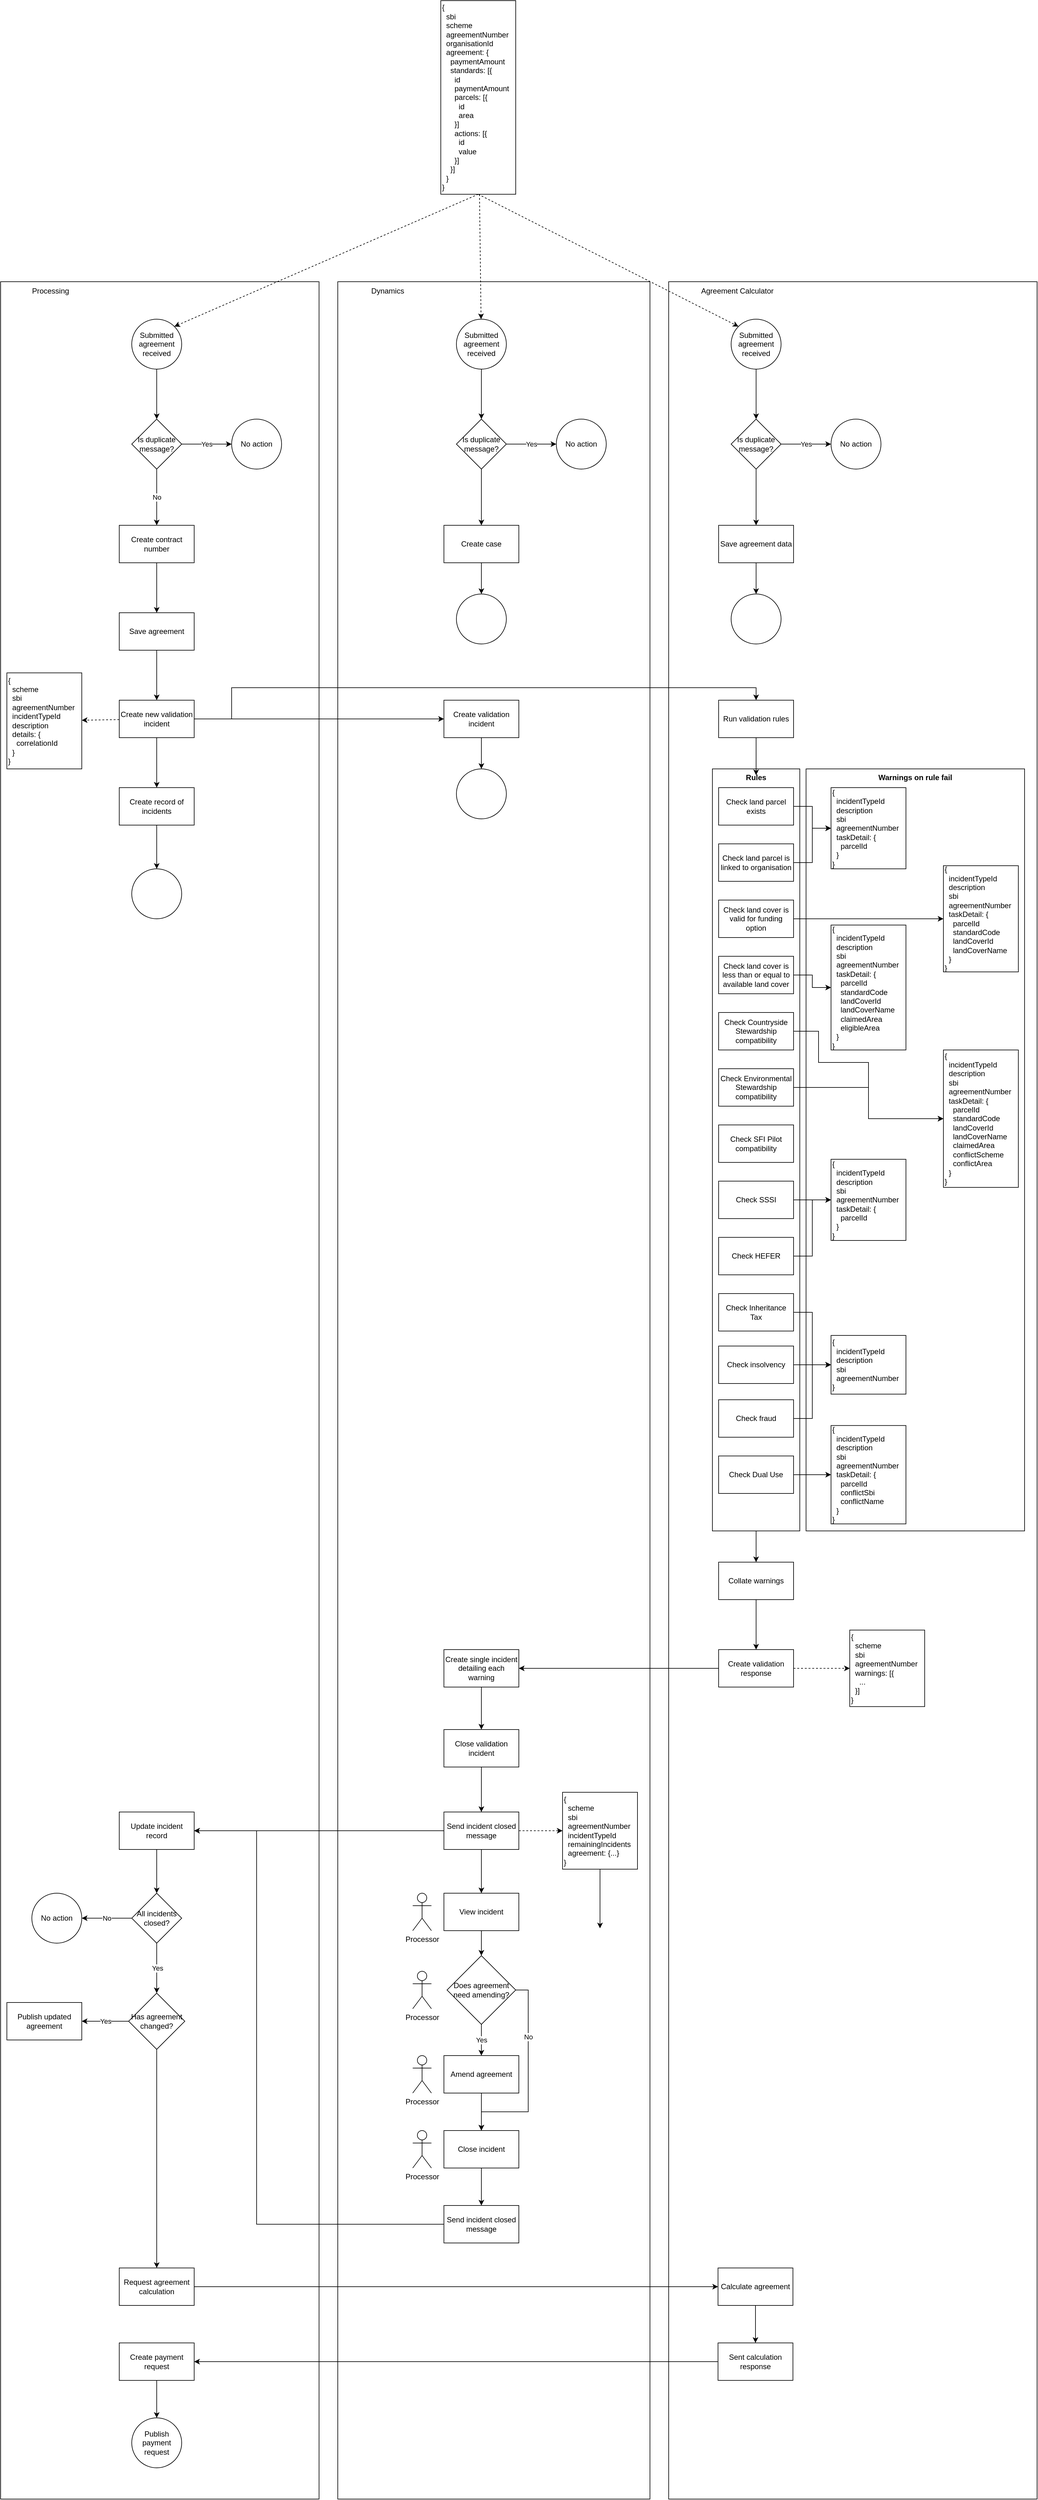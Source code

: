 <mxfile version="15.7.0" type="github">
  <diagram id="96eKvqNJEgnQ8P5QyueD" name="Page-1">
    <mxGraphModel dx="1038" dy="2884" grid="1" gridSize="10" guides="1" tooltips="1" connect="1" arrows="1" fold="1" page="1" pageScale="1" pageWidth="827" pageHeight="1169" math="0" shadow="0">
      <root>
        <mxCell id="0" />
        <mxCell id="1" parent="0" />
        <mxCell id="JusbMAUTRuWRRKYKNHEX-159" value="" style="rounded=0;whiteSpace=wrap;html=1;align=center;verticalAlign=middle;" parent="1" vertex="1">
          <mxGeometry x="1090" y="-730" width="590" height="3550" as="geometry" />
        </mxCell>
        <mxCell id="JusbMAUTRuWRRKYKNHEX-160" value="" style="rounded=0;whiteSpace=wrap;html=1;align=center;verticalAlign=middle;" parent="1" vertex="1">
          <mxGeometry x="20" y="-730" width="510" height="3550" as="geometry" />
        </mxCell>
        <mxCell id="JusbMAUTRuWRRKYKNHEX-158" value="" style="rounded=0;whiteSpace=wrap;html=1;align=center;verticalAlign=middle;" parent="1" vertex="1">
          <mxGeometry x="560" y="-730" width="500" height="3550" as="geometry" />
        </mxCell>
        <mxCell id="JusbMAUTRuWRRKYKNHEX-88" value="Warnings on rule fail" style="rounded=0;whiteSpace=wrap;html=1;fontStyle=1;verticalAlign=top;" parent="1" vertex="1">
          <mxGeometry x="1310" y="50" width="350" height="1220" as="geometry" />
        </mxCell>
        <mxCell id="JusbMAUTRuWRRKYKNHEX-92" value="" style="edgeStyle=orthogonalEdgeStyle;rounded=0;orthogonalLoop=1;jettySize=auto;html=1;" parent="1" source="JusbMAUTRuWRRKYKNHEX-68" target="JusbMAUTRuWRRKYKNHEX-91" edge="1">
          <mxGeometry relative="1" as="geometry" />
        </mxCell>
        <mxCell id="JusbMAUTRuWRRKYKNHEX-68" value="Rules" style="rounded=0;whiteSpace=wrap;html=1;verticalAlign=top;fontStyle=1" parent="1" vertex="1">
          <mxGeometry x="1160" y="50" width="140" height="1220" as="geometry" />
        </mxCell>
        <mxCell id="JusbMAUTRuWRRKYKNHEX-3" value="" style="edgeStyle=orthogonalEdgeStyle;rounded=0;orthogonalLoop=1;jettySize=auto;html=1;" parent="1" source="JusbMAUTRuWRRKYKNHEX-1" target="JusbMAUTRuWRRKYKNHEX-2" edge="1">
          <mxGeometry relative="1" as="geometry" />
        </mxCell>
        <mxCell id="JusbMAUTRuWRRKYKNHEX-1" value="Submitted agreement received" style="ellipse;whiteSpace=wrap;html=1;aspect=fixed;" parent="1" vertex="1">
          <mxGeometry x="230" y="-670" width="80" height="80" as="geometry" />
        </mxCell>
        <mxCell id="JusbMAUTRuWRRKYKNHEX-5" value="Yes" style="edgeStyle=orthogonalEdgeStyle;rounded=0;orthogonalLoop=1;jettySize=auto;html=1;entryX=0;entryY=0.5;entryDx=0;entryDy=0;" parent="1" source="JusbMAUTRuWRRKYKNHEX-2" target="JusbMAUTRuWRRKYKNHEX-6" edge="1">
          <mxGeometry relative="1" as="geometry">
            <mxPoint x="370" y="-470" as="targetPoint" />
          </mxGeometry>
        </mxCell>
        <mxCell id="JusbMAUTRuWRRKYKNHEX-8" value="No" style="edgeStyle=orthogonalEdgeStyle;rounded=0;orthogonalLoop=1;jettySize=auto;html=1;" parent="1" source="JusbMAUTRuWRRKYKNHEX-2" target="JusbMAUTRuWRRKYKNHEX-7" edge="1">
          <mxGeometry relative="1" as="geometry" />
        </mxCell>
        <mxCell id="JusbMAUTRuWRRKYKNHEX-2" value="Is duplicate message?" style="rhombus;whiteSpace=wrap;html=1;" parent="1" vertex="1">
          <mxGeometry x="230" y="-510" width="80" height="80" as="geometry" />
        </mxCell>
        <mxCell id="JusbMAUTRuWRRKYKNHEX-6" value="No action" style="ellipse;whiteSpace=wrap;html=1;aspect=fixed;" parent="1" vertex="1">
          <mxGeometry x="390" y="-510" width="80" height="80" as="geometry" />
        </mxCell>
        <mxCell id="JusbMAUTRuWRRKYKNHEX-10" value="" style="edgeStyle=orthogonalEdgeStyle;rounded=0;orthogonalLoop=1;jettySize=auto;html=1;" parent="1" source="JusbMAUTRuWRRKYKNHEX-7" target="JusbMAUTRuWRRKYKNHEX-9" edge="1">
          <mxGeometry relative="1" as="geometry" />
        </mxCell>
        <mxCell id="JusbMAUTRuWRRKYKNHEX-7" value="Create contract number" style="whiteSpace=wrap;html=1;" parent="1" vertex="1">
          <mxGeometry x="210" y="-340" width="120" height="60" as="geometry" />
        </mxCell>
        <mxCell id="JusbMAUTRuWRRKYKNHEX-12" value="" style="edgeStyle=orthogonalEdgeStyle;rounded=0;orthogonalLoop=1;jettySize=auto;html=1;" parent="1" source="JusbMAUTRuWRRKYKNHEX-9" target="JusbMAUTRuWRRKYKNHEX-11" edge="1">
          <mxGeometry relative="1" as="geometry" />
        </mxCell>
        <mxCell id="JusbMAUTRuWRRKYKNHEX-9" value="Save agreement" style="whiteSpace=wrap;html=1;" parent="1" vertex="1">
          <mxGeometry x="210" y="-200" width="120" height="60" as="geometry" />
        </mxCell>
        <mxCell id="JusbMAUTRuWRRKYKNHEX-38" value="" style="edgeStyle=orthogonalEdgeStyle;rounded=0;orthogonalLoop=1;jettySize=auto;html=1;" parent="1" source="JusbMAUTRuWRRKYKNHEX-11" target="JusbMAUTRuWRRKYKNHEX-37" edge="1">
          <mxGeometry relative="1" as="geometry" />
        </mxCell>
        <mxCell id="JusbMAUTRuWRRKYKNHEX-40" style="edgeStyle=orthogonalEdgeStyle;rounded=0;orthogonalLoop=1;jettySize=auto;html=1;entryX=0.5;entryY=0;entryDx=0;entryDy=0;" parent="1" source="JusbMAUTRuWRRKYKNHEX-11" target="JusbMAUTRuWRRKYKNHEX-39" edge="1">
          <mxGeometry relative="1" as="geometry">
            <Array as="points">
              <mxPoint x="390" y="-30" />
              <mxPoint x="390" y="-80" />
              <mxPoint x="1230" y="-80" />
            </Array>
          </mxGeometry>
        </mxCell>
        <mxCell id="JusbMAUTRuWRRKYKNHEX-104" value="" style="edgeStyle=orthogonalEdgeStyle;rounded=0;orthogonalLoop=1;jettySize=auto;html=1;" parent="1" source="JusbMAUTRuWRRKYKNHEX-11" target="JusbMAUTRuWRRKYKNHEX-103" edge="1">
          <mxGeometry relative="1" as="geometry" />
        </mxCell>
        <mxCell id="JusbMAUTRuWRRKYKNHEX-11" value="Create new validation incident" style="whiteSpace=wrap;html=1;" parent="1" vertex="1">
          <mxGeometry x="210" y="-60" width="120" height="60" as="geometry" />
        </mxCell>
        <mxCell id="JusbMAUTRuWRRKYKNHEX-20" value="" style="edgeStyle=orthogonalEdgeStyle;rounded=0;orthogonalLoop=1;jettySize=auto;html=1;" parent="1" source="JusbMAUTRuWRRKYKNHEX-21" target="JusbMAUTRuWRRKYKNHEX-23" edge="1">
          <mxGeometry relative="1" as="geometry" />
        </mxCell>
        <mxCell id="JusbMAUTRuWRRKYKNHEX-21" value="Submitted agreement received" style="ellipse;whiteSpace=wrap;html=1;aspect=fixed;" parent="1" vertex="1">
          <mxGeometry x="750" y="-670" width="80" height="80" as="geometry" />
        </mxCell>
        <mxCell id="JusbMAUTRuWRRKYKNHEX-22" value="Yes" style="edgeStyle=orthogonalEdgeStyle;rounded=0;orthogonalLoop=1;jettySize=auto;html=1;entryX=0;entryY=0.5;entryDx=0;entryDy=0;" parent="1" source="JusbMAUTRuWRRKYKNHEX-23" target="JusbMAUTRuWRRKYKNHEX-24" edge="1">
          <mxGeometry relative="1" as="geometry">
            <mxPoint x="890" y="-470" as="targetPoint" />
          </mxGeometry>
        </mxCell>
        <mxCell id="JusbMAUTRuWRRKYKNHEX-26" value="" style="edgeStyle=orthogonalEdgeStyle;rounded=0;orthogonalLoop=1;jettySize=auto;html=1;" parent="1" source="JusbMAUTRuWRRKYKNHEX-23" target="JusbMAUTRuWRRKYKNHEX-25" edge="1">
          <mxGeometry relative="1" as="geometry" />
        </mxCell>
        <mxCell id="JusbMAUTRuWRRKYKNHEX-23" value="Is duplicate message?" style="rhombus;whiteSpace=wrap;html=1;" parent="1" vertex="1">
          <mxGeometry x="750" y="-510" width="80" height="80" as="geometry" />
        </mxCell>
        <mxCell id="JusbMAUTRuWRRKYKNHEX-24" value="No action" style="ellipse;whiteSpace=wrap;html=1;aspect=fixed;" parent="1" vertex="1">
          <mxGeometry x="910" y="-510" width="80" height="80" as="geometry" />
        </mxCell>
        <mxCell id="JusbMAUTRuWRRKYKNHEX-120" style="edgeStyle=orthogonalEdgeStyle;rounded=0;orthogonalLoop=1;jettySize=auto;html=1;entryX=0.5;entryY=0;entryDx=0;entryDy=0;" parent="1" source="JusbMAUTRuWRRKYKNHEX-25" target="JusbMAUTRuWRRKYKNHEX-119" edge="1">
          <mxGeometry relative="1" as="geometry" />
        </mxCell>
        <mxCell id="JusbMAUTRuWRRKYKNHEX-25" value="Create case" style="whiteSpace=wrap;html=1;" parent="1" vertex="1">
          <mxGeometry x="730" y="-340" width="120" height="60" as="geometry" />
        </mxCell>
        <mxCell id="JusbMAUTRuWRRKYKNHEX-27" value="" style="edgeStyle=orthogonalEdgeStyle;rounded=0;orthogonalLoop=1;jettySize=auto;html=1;" parent="1" source="JusbMAUTRuWRRKYKNHEX-28" target="JusbMAUTRuWRRKYKNHEX-31" edge="1">
          <mxGeometry relative="1" as="geometry" />
        </mxCell>
        <mxCell id="JusbMAUTRuWRRKYKNHEX-28" value="Submitted agreement received" style="ellipse;whiteSpace=wrap;html=1;aspect=fixed;" parent="1" vertex="1">
          <mxGeometry x="1190" y="-670" width="80" height="80" as="geometry" />
        </mxCell>
        <mxCell id="JusbMAUTRuWRRKYKNHEX-29" value="Yes" style="edgeStyle=orthogonalEdgeStyle;rounded=0;orthogonalLoop=1;jettySize=auto;html=1;entryX=0;entryY=0.5;entryDx=0;entryDy=0;" parent="1" source="JusbMAUTRuWRRKYKNHEX-31" target="JusbMAUTRuWRRKYKNHEX-32" edge="1">
          <mxGeometry relative="1" as="geometry">
            <mxPoint x="1330" y="-470" as="targetPoint" />
          </mxGeometry>
        </mxCell>
        <mxCell id="JusbMAUTRuWRRKYKNHEX-30" value="" style="edgeStyle=orthogonalEdgeStyle;rounded=0;orthogonalLoop=1;jettySize=auto;html=1;" parent="1" source="JusbMAUTRuWRRKYKNHEX-31" target="JusbMAUTRuWRRKYKNHEX-33" edge="1">
          <mxGeometry relative="1" as="geometry" />
        </mxCell>
        <mxCell id="JusbMAUTRuWRRKYKNHEX-31" value="Is duplicate message?" style="rhombus;whiteSpace=wrap;html=1;" parent="1" vertex="1">
          <mxGeometry x="1190" y="-510" width="80" height="80" as="geometry" />
        </mxCell>
        <mxCell id="JusbMAUTRuWRRKYKNHEX-32" value="No action" style="ellipse;whiteSpace=wrap;html=1;aspect=fixed;" parent="1" vertex="1">
          <mxGeometry x="1350" y="-510" width="80" height="80" as="geometry" />
        </mxCell>
        <mxCell id="JusbMAUTRuWRRKYKNHEX-124" style="edgeStyle=orthogonalEdgeStyle;rounded=0;orthogonalLoop=1;jettySize=auto;html=1;" parent="1" source="JusbMAUTRuWRRKYKNHEX-33" target="JusbMAUTRuWRRKYKNHEX-123" edge="1">
          <mxGeometry relative="1" as="geometry" />
        </mxCell>
        <mxCell id="JusbMAUTRuWRRKYKNHEX-33" value="Save agreement data" style="whiteSpace=wrap;html=1;" parent="1" vertex="1">
          <mxGeometry x="1170" y="-340" width="120" height="60" as="geometry" />
        </mxCell>
        <mxCell id="JusbMAUTRuWRRKYKNHEX-34" value="Processing" style="text;html=1;strokeColor=none;fillColor=none;align=center;verticalAlign=middle;whiteSpace=wrap;rounded=0;" parent="1" vertex="1">
          <mxGeometry x="70" y="-730" width="60" height="30" as="geometry" />
        </mxCell>
        <mxCell id="JusbMAUTRuWRRKYKNHEX-35" value="Dynamics" style="text;html=1;strokeColor=none;fillColor=none;align=center;verticalAlign=middle;whiteSpace=wrap;rounded=0;" parent="1" vertex="1">
          <mxGeometry x="580" y="-730" width="120" height="30" as="geometry" />
        </mxCell>
        <mxCell id="JusbMAUTRuWRRKYKNHEX-36" value="Agreement Calculator" style="text;html=1;strokeColor=none;fillColor=none;align=center;verticalAlign=middle;whiteSpace=wrap;rounded=0;" parent="1" vertex="1">
          <mxGeometry x="1140" y="-730" width="120" height="30" as="geometry" />
        </mxCell>
        <mxCell id="JusbMAUTRuWRRKYKNHEX-122" value="" style="edgeStyle=orthogonalEdgeStyle;rounded=0;orthogonalLoop=1;jettySize=auto;html=1;" parent="1" source="JusbMAUTRuWRRKYKNHEX-37" target="JusbMAUTRuWRRKYKNHEX-121" edge="1">
          <mxGeometry relative="1" as="geometry" />
        </mxCell>
        <mxCell id="JusbMAUTRuWRRKYKNHEX-37" value="Create validation incident" style="whiteSpace=wrap;html=1;" parent="1" vertex="1">
          <mxGeometry x="730" y="-60" width="120" height="60" as="geometry" />
        </mxCell>
        <mxCell id="JusbMAUTRuWRRKYKNHEX-42" value="" style="edgeStyle=orthogonalEdgeStyle;rounded=0;orthogonalLoop=1;jettySize=auto;html=1;" parent="1" source="JusbMAUTRuWRRKYKNHEX-39" edge="1">
          <mxGeometry relative="1" as="geometry">
            <mxPoint x="1230" y="60" as="targetPoint" />
          </mxGeometry>
        </mxCell>
        <mxCell id="JusbMAUTRuWRRKYKNHEX-39" value="Run validation rules" style="whiteSpace=wrap;html=1;" parent="1" vertex="1">
          <mxGeometry x="1170" y="-60" width="120" height="60" as="geometry" />
        </mxCell>
        <mxCell id="JusbMAUTRuWRRKYKNHEX-71" value="" style="edgeStyle=orthogonalEdgeStyle;rounded=0;orthogonalLoop=1;jettySize=auto;html=1;" parent="1" source="JusbMAUTRuWRRKYKNHEX-41" target="JusbMAUTRuWRRKYKNHEX-70" edge="1">
          <mxGeometry relative="1" as="geometry" />
        </mxCell>
        <mxCell id="JusbMAUTRuWRRKYKNHEX-41" value="Check land parcel exists" style="whiteSpace=wrap;html=1;" parent="1" vertex="1">
          <mxGeometry x="1170" y="80" width="120" height="60" as="geometry" />
        </mxCell>
        <mxCell id="JusbMAUTRuWRRKYKNHEX-72" style="edgeStyle=orthogonalEdgeStyle;rounded=0;orthogonalLoop=1;jettySize=auto;html=1;entryX=0;entryY=0.5;entryDx=0;entryDy=0;" parent="1" source="JusbMAUTRuWRRKYKNHEX-43" target="JusbMAUTRuWRRKYKNHEX-70" edge="1">
          <mxGeometry relative="1" as="geometry" />
        </mxCell>
        <mxCell id="JusbMAUTRuWRRKYKNHEX-43" value="Check land parcel is linked to organisation" style="whiteSpace=wrap;html=1;" parent="1" vertex="1">
          <mxGeometry x="1170" y="170" width="120" height="60" as="geometry" />
        </mxCell>
        <mxCell id="JusbMAUTRuWRRKYKNHEX-74" style="edgeStyle=orthogonalEdgeStyle;rounded=0;orthogonalLoop=1;jettySize=auto;html=1;entryX=0;entryY=0.5;entryDx=0;entryDy=0;" parent="1" source="JusbMAUTRuWRRKYKNHEX-45" target="JusbMAUTRuWRRKYKNHEX-73" edge="1">
          <mxGeometry relative="1" as="geometry" />
        </mxCell>
        <mxCell id="JusbMAUTRuWRRKYKNHEX-45" value="Check land cover is valid for funding option" style="whiteSpace=wrap;html=1;" parent="1" vertex="1">
          <mxGeometry x="1170" y="260" width="120" height="60" as="geometry" />
        </mxCell>
        <mxCell id="JusbMAUTRuWRRKYKNHEX-76" style="edgeStyle=orthogonalEdgeStyle;rounded=0;orthogonalLoop=1;jettySize=auto;html=1;" parent="1" source="JusbMAUTRuWRRKYKNHEX-47" target="JusbMAUTRuWRRKYKNHEX-75" edge="1">
          <mxGeometry relative="1" as="geometry" />
        </mxCell>
        <mxCell id="JusbMAUTRuWRRKYKNHEX-47" value="Check land cover is less than or equal to available land cover" style="whiteSpace=wrap;html=1;" parent="1" vertex="1">
          <mxGeometry x="1170" y="350" width="120" height="60" as="geometry" />
        </mxCell>
        <mxCell id="JusbMAUTRuWRRKYKNHEX-78" style="edgeStyle=orthogonalEdgeStyle;rounded=0;orthogonalLoop=1;jettySize=auto;html=1;entryX=0;entryY=0.5;entryDx=0;entryDy=0;exitX=1;exitY=0.5;exitDx=0;exitDy=0;" parent="1" source="JusbMAUTRuWRRKYKNHEX-49" target="JusbMAUTRuWRRKYKNHEX-77" edge="1">
          <mxGeometry relative="1" as="geometry">
            <Array as="points">
              <mxPoint x="1330" y="470" />
              <mxPoint x="1330" y="520" />
              <mxPoint x="1410" y="520" />
              <mxPoint x="1410" y="610" />
            </Array>
          </mxGeometry>
        </mxCell>
        <mxCell id="JusbMAUTRuWRRKYKNHEX-49" value="Check Countryside Stewardship compatibility" style="whiteSpace=wrap;html=1;" parent="1" vertex="1">
          <mxGeometry x="1170" y="440" width="120" height="60" as="geometry" />
        </mxCell>
        <mxCell id="JusbMAUTRuWRRKYKNHEX-79" style="edgeStyle=orthogonalEdgeStyle;rounded=0;orthogonalLoop=1;jettySize=auto;html=1;entryX=0;entryY=0.5;entryDx=0;entryDy=0;" parent="1" source="JusbMAUTRuWRRKYKNHEX-51" target="JusbMAUTRuWRRKYKNHEX-77" edge="1">
          <mxGeometry relative="1" as="geometry" />
        </mxCell>
        <mxCell id="JusbMAUTRuWRRKYKNHEX-51" value="Check Environmental Stewardship compatibility" style="whiteSpace=wrap;html=1;" parent="1" vertex="1">
          <mxGeometry x="1170" y="530" width="120" height="60" as="geometry" />
        </mxCell>
        <mxCell id="JusbMAUTRuWRRKYKNHEX-82" style="edgeStyle=orthogonalEdgeStyle;rounded=0;orthogonalLoop=1;jettySize=auto;html=1;entryX=0;entryY=0.5;entryDx=0;entryDy=0;" parent="1" source="JusbMAUTRuWRRKYKNHEX-53" target="JusbMAUTRuWRRKYKNHEX-81" edge="1">
          <mxGeometry relative="1" as="geometry" />
        </mxCell>
        <mxCell id="JusbMAUTRuWRRKYKNHEX-53" value="Check SSSI" style="whiteSpace=wrap;html=1;" parent="1" vertex="1">
          <mxGeometry x="1170" y="710" width="120" height="60" as="geometry" />
        </mxCell>
        <mxCell id="JusbMAUTRuWRRKYKNHEX-83" style="edgeStyle=orthogonalEdgeStyle;rounded=0;orthogonalLoop=1;jettySize=auto;html=1;entryX=0;entryY=0.5;entryDx=0;entryDy=0;" parent="1" source="JusbMAUTRuWRRKYKNHEX-55" target="JusbMAUTRuWRRKYKNHEX-81" edge="1">
          <mxGeometry relative="1" as="geometry" />
        </mxCell>
        <mxCell id="JusbMAUTRuWRRKYKNHEX-55" value="Check HEFER" style="whiteSpace=wrap;html=1;" parent="1" vertex="1">
          <mxGeometry x="1170" y="800" width="120" height="60" as="geometry" />
        </mxCell>
        <mxCell id="JusbMAUTRuWRRKYKNHEX-85" style="edgeStyle=orthogonalEdgeStyle;rounded=0;orthogonalLoop=1;jettySize=auto;html=1;entryX=0;entryY=0.5;entryDx=0;entryDy=0;" parent="1" source="JusbMAUTRuWRRKYKNHEX-57" target="JusbMAUTRuWRRKYKNHEX-84" edge="1">
          <mxGeometry relative="1" as="geometry" />
        </mxCell>
        <mxCell id="JusbMAUTRuWRRKYKNHEX-57" value="Check Inheritance Tax" style="whiteSpace=wrap;html=1;" parent="1" vertex="1">
          <mxGeometry x="1170" y="890" width="120" height="60" as="geometry" />
        </mxCell>
        <mxCell id="JusbMAUTRuWRRKYKNHEX-86" style="edgeStyle=orthogonalEdgeStyle;rounded=0;orthogonalLoop=1;jettySize=auto;html=1;entryX=0;entryY=0.5;entryDx=0;entryDy=0;" parent="1" source="JusbMAUTRuWRRKYKNHEX-59" target="JusbMAUTRuWRRKYKNHEX-84" edge="1">
          <mxGeometry relative="1" as="geometry" />
        </mxCell>
        <mxCell id="JusbMAUTRuWRRKYKNHEX-59" value="Check insolvency" style="whiteSpace=wrap;html=1;" parent="1" vertex="1">
          <mxGeometry x="1170" y="974" width="120" height="60" as="geometry" />
        </mxCell>
        <mxCell id="JusbMAUTRuWRRKYKNHEX-87" style="edgeStyle=orthogonalEdgeStyle;rounded=0;orthogonalLoop=1;jettySize=auto;html=1;entryX=0;entryY=0.5;entryDx=0;entryDy=0;" parent="1" source="JusbMAUTRuWRRKYKNHEX-61" target="JusbMAUTRuWRRKYKNHEX-84" edge="1">
          <mxGeometry relative="1" as="geometry" />
        </mxCell>
        <mxCell id="JusbMAUTRuWRRKYKNHEX-61" value="Check fraud" style="whiteSpace=wrap;html=1;" parent="1" vertex="1">
          <mxGeometry x="1170" y="1060" width="120" height="60" as="geometry" />
        </mxCell>
        <mxCell id="JusbMAUTRuWRRKYKNHEX-90" style="edgeStyle=orthogonalEdgeStyle;rounded=0;orthogonalLoop=1;jettySize=auto;html=1;" parent="1" source="JusbMAUTRuWRRKYKNHEX-63" target="JusbMAUTRuWRRKYKNHEX-89" edge="1">
          <mxGeometry relative="1" as="geometry" />
        </mxCell>
        <mxCell id="JusbMAUTRuWRRKYKNHEX-63" value="Check Dual Use" style="whiteSpace=wrap;html=1;" parent="1" vertex="1">
          <mxGeometry x="1170" y="1150" width="120" height="60" as="geometry" />
        </mxCell>
        <mxCell id="JusbMAUTRuWRRKYKNHEX-65" value="Check SFI Pilot compatibility" style="whiteSpace=wrap;html=1;" parent="1" vertex="1">
          <mxGeometry x="1170" y="620" width="120" height="60" as="geometry" />
        </mxCell>
        <mxCell id="JusbMAUTRuWRRKYKNHEX-70" value="{&lt;br&gt;&amp;nbsp; incidentTypeId&lt;br&gt;&amp;nbsp; description&lt;br&gt;&amp;nbsp; sbi&lt;br&gt;&amp;nbsp; agreementNumber&lt;br&gt;&amp;nbsp; taskDetail: {&lt;br&gt;&amp;nbsp; &amp;nbsp; parcelId&lt;br&gt;&amp;nbsp; }&lt;br&gt;}" style="whiteSpace=wrap;html=1;align=left;" parent="1" vertex="1">
          <mxGeometry x="1350" y="80" width="120" height="130" as="geometry" />
        </mxCell>
        <mxCell id="JusbMAUTRuWRRKYKNHEX-73" value="{&lt;br&gt;&amp;nbsp; incidentTypeId&lt;br&gt;&amp;nbsp; description&lt;br&gt;&amp;nbsp; sbi&lt;br&gt;&amp;nbsp; agreementNumber&lt;br&gt;&amp;nbsp; taskDetail: {&lt;br&gt;&amp;nbsp; &amp;nbsp; parcelId&lt;br&gt;&amp;nbsp; &amp;nbsp; standardCode&lt;br&gt;&amp;nbsp; &amp;nbsp; landCoverId&lt;br&gt;&amp;nbsp; &amp;nbsp; landCoverName&lt;br&gt;&amp;nbsp; }&lt;br&gt;}" style="whiteSpace=wrap;html=1;align=left;" parent="1" vertex="1">
          <mxGeometry x="1530" y="205" width="120" height="170" as="geometry" />
        </mxCell>
        <mxCell id="JusbMAUTRuWRRKYKNHEX-75" value="{&lt;br&gt;&amp;nbsp; incidentTypeId&lt;br&gt;&amp;nbsp; description&lt;br&gt;&amp;nbsp; sbi&lt;br&gt;&amp;nbsp; agreementNumber&lt;br&gt;&amp;nbsp; taskDetail: {&lt;br&gt;&amp;nbsp; &amp;nbsp; parcelId&lt;br&gt;&amp;nbsp; &amp;nbsp; standardCode&lt;br&gt;&amp;nbsp; &amp;nbsp; landCoverId&lt;br&gt;&amp;nbsp; &amp;nbsp; landCoverName&lt;br&gt;&amp;nbsp; &amp;nbsp; claimedArea&lt;br&gt;&amp;nbsp; &amp;nbsp; eligibleArea&lt;br&gt;&amp;nbsp; }&lt;br&gt;}" style="whiteSpace=wrap;html=1;align=left;" parent="1" vertex="1">
          <mxGeometry x="1350" y="300" width="120" height="200" as="geometry" />
        </mxCell>
        <mxCell id="JusbMAUTRuWRRKYKNHEX-77" value="{&lt;br&gt;&amp;nbsp; incidentTypeId&lt;br&gt;&amp;nbsp; description&lt;br&gt;&amp;nbsp; sbi&lt;br&gt;&amp;nbsp; agreementNumber&lt;br&gt;&amp;nbsp; taskDetail: {&lt;br&gt;&amp;nbsp; &amp;nbsp; parcelId&lt;br&gt;&amp;nbsp; &amp;nbsp; standardCode&lt;br&gt;&amp;nbsp; &amp;nbsp; landCoverId&lt;br&gt;&amp;nbsp; &amp;nbsp; landCoverName&lt;br&gt;&amp;nbsp; &amp;nbsp; claimedArea&lt;br&gt;&amp;nbsp; &amp;nbsp; conflictScheme&lt;br&gt;&amp;nbsp; &amp;nbsp; conflictArea&lt;br&gt;&amp;nbsp; }&lt;br&gt;}" style="whiteSpace=wrap;html=1;align=left;" parent="1" vertex="1">
          <mxGeometry x="1530" y="500" width="120" height="220" as="geometry" />
        </mxCell>
        <mxCell id="JusbMAUTRuWRRKYKNHEX-81" value="{&lt;br&gt;&amp;nbsp; incidentTypeId&lt;br&gt;&amp;nbsp; description&lt;br&gt;&amp;nbsp; sbi&lt;br&gt;&amp;nbsp; agreementNumber&lt;br&gt;&amp;nbsp; taskDetail: {&lt;br&gt;&amp;nbsp; &amp;nbsp; parcelId&lt;br&gt;&amp;nbsp; }&lt;br&gt;}" style="whiteSpace=wrap;html=1;align=left;" parent="1" vertex="1">
          <mxGeometry x="1350" y="675" width="120" height="130" as="geometry" />
        </mxCell>
        <mxCell id="JusbMAUTRuWRRKYKNHEX-84" value="{&lt;br&gt;&amp;nbsp; incidentTypeId&lt;br&gt;&amp;nbsp; description&lt;br&gt;&amp;nbsp; sbi&lt;br&gt;&amp;nbsp; agreementNumber&amp;nbsp;&amp;nbsp;&lt;br&gt;}" style="whiteSpace=wrap;html=1;align=left;" parent="1" vertex="1">
          <mxGeometry x="1350" y="957" width="120" height="94" as="geometry" />
        </mxCell>
        <mxCell id="JusbMAUTRuWRRKYKNHEX-89" value="{&lt;br&gt;&amp;nbsp; incidentTypeId&lt;br&gt;&amp;nbsp; description&lt;br&gt;&amp;nbsp; sbi&lt;br&gt;&amp;nbsp; agreementNumber&lt;br&gt;&amp;nbsp; taskDetail: {&lt;br&gt;&amp;nbsp; &amp;nbsp; parcelId&lt;br&gt;&amp;nbsp; &amp;nbsp; conflictSbi&lt;br&gt;&amp;nbsp; &amp;nbsp; conflictName&lt;br&gt;&amp;nbsp; }&lt;br&gt;}" style="whiteSpace=wrap;html=1;align=left;" parent="1" vertex="1">
          <mxGeometry x="1350" y="1101.25" width="120" height="157.5" as="geometry" />
        </mxCell>
        <mxCell id="JusbMAUTRuWRRKYKNHEX-94" value="" style="edgeStyle=orthogonalEdgeStyle;rounded=0;orthogonalLoop=1;jettySize=auto;html=1;" parent="1" source="JusbMAUTRuWRRKYKNHEX-91" target="JusbMAUTRuWRRKYKNHEX-93" edge="1">
          <mxGeometry relative="1" as="geometry" />
        </mxCell>
        <mxCell id="JusbMAUTRuWRRKYKNHEX-91" value="Collate warnings" style="whiteSpace=wrap;html=1;rounded=0;fontStyle=0;verticalAlign=middle;" parent="1" vertex="1">
          <mxGeometry x="1170" y="1320" width="120" height="60" as="geometry" />
        </mxCell>
        <mxCell id="JusbMAUTRuWRRKYKNHEX-101" value="" style="edgeStyle=orthogonalEdgeStyle;rounded=0;orthogonalLoop=1;jettySize=auto;html=1;" parent="1" source="JusbMAUTRuWRRKYKNHEX-93" target="JusbMAUTRuWRRKYKNHEX-100" edge="1">
          <mxGeometry relative="1" as="geometry" />
        </mxCell>
        <mxCell id="JusbMAUTRuWRRKYKNHEX-93" value="Create validation response" style="whiteSpace=wrap;html=1;rounded=0;fontStyle=0;verticalAlign=middle;" parent="1" vertex="1">
          <mxGeometry x="1170" y="1460" width="120" height="60" as="geometry" />
        </mxCell>
        <mxCell id="JusbMAUTRuWRRKYKNHEX-97" value="" style="edgeStyle=orthogonalEdgeStyle;rounded=0;orthogonalLoop=1;jettySize=auto;html=1;" parent="1" source="JusbMAUTRuWRRKYKNHEX-95" target="JusbMAUTRuWRRKYKNHEX-96" edge="1">
          <mxGeometry relative="1" as="geometry" />
        </mxCell>
        <mxCell id="JusbMAUTRuWRRKYKNHEX-95" value="Close validation incident" style="whiteSpace=wrap;html=1;" parent="1" vertex="1">
          <mxGeometry x="730" y="1588" width="120" height="60" as="geometry" />
        </mxCell>
        <mxCell id="JusbMAUTRuWRRKYKNHEX-106" value="" style="edgeStyle=orthogonalEdgeStyle;rounded=0;orthogonalLoop=1;jettySize=auto;html=1;" parent="1" source="JusbMAUTRuWRRKYKNHEX-96" target="JusbMAUTRuWRRKYKNHEX-105" edge="1">
          <mxGeometry relative="1" as="geometry" />
        </mxCell>
        <mxCell id="JusbMAUTRuWRRKYKNHEX-155" style="edgeStyle=orthogonalEdgeStyle;rounded=0;orthogonalLoop=1;jettySize=auto;html=1;" parent="1" source="JusbMAUTRuWRRKYKNHEX-96" target="JusbMAUTRuWRRKYKNHEX-115" edge="1">
          <mxGeometry relative="1" as="geometry" />
        </mxCell>
        <mxCell id="JusbMAUTRuWRRKYKNHEX-172" value="" style="edgeStyle=none;rounded=0;orthogonalLoop=1;jettySize=auto;html=1;dashed=1;" parent="1" source="JusbMAUTRuWRRKYKNHEX-96" target="JusbMAUTRuWRRKYKNHEX-171" edge="1">
          <mxGeometry relative="1" as="geometry" />
        </mxCell>
        <mxCell id="JusbMAUTRuWRRKYKNHEX-96" value="Send incident closed message" style="whiteSpace=wrap;html=1;" parent="1" vertex="1">
          <mxGeometry x="730" y="1720" width="120" height="60" as="geometry" />
        </mxCell>
        <mxCell id="JusbMAUTRuWRRKYKNHEX-102" value="" style="edgeStyle=orthogonalEdgeStyle;rounded=0;orthogonalLoop=1;jettySize=auto;html=1;" parent="1" source="JusbMAUTRuWRRKYKNHEX-100" target="JusbMAUTRuWRRKYKNHEX-95" edge="1">
          <mxGeometry relative="1" as="geometry" />
        </mxCell>
        <mxCell id="JusbMAUTRuWRRKYKNHEX-100" value="Create single incident detailing each warning" style="whiteSpace=wrap;html=1;rounded=0;fontStyle=0;verticalAlign=middle;" parent="1" vertex="1">
          <mxGeometry x="730" y="1460" width="120" height="60" as="geometry" />
        </mxCell>
        <mxCell id="JusbMAUTRuWRRKYKNHEX-118" value="" style="edgeStyle=orthogonalEdgeStyle;rounded=0;orthogonalLoop=1;jettySize=auto;html=1;" parent="1" source="JusbMAUTRuWRRKYKNHEX-103" target="JusbMAUTRuWRRKYKNHEX-117" edge="1">
          <mxGeometry relative="1" as="geometry" />
        </mxCell>
        <mxCell id="JusbMAUTRuWRRKYKNHEX-103" value="Create record of incidents" style="whiteSpace=wrap;html=1;" parent="1" vertex="1">
          <mxGeometry x="210" y="80" width="120" height="60" as="geometry" />
        </mxCell>
        <mxCell id="JusbMAUTRuWRRKYKNHEX-110" value="" style="edgeStyle=orthogonalEdgeStyle;rounded=0;orthogonalLoop=1;jettySize=auto;html=1;" parent="1" source="JusbMAUTRuWRRKYKNHEX-105" target="JusbMAUTRuWRRKYKNHEX-109" edge="1">
          <mxGeometry relative="1" as="geometry" />
        </mxCell>
        <mxCell id="JusbMAUTRuWRRKYKNHEX-105" value="Update incident record" style="whiteSpace=wrap;html=1;" parent="1" vertex="1">
          <mxGeometry x="210" y="1720" width="120" height="60" as="geometry" />
        </mxCell>
        <mxCell id="JusbMAUTRuWRRKYKNHEX-112" value="No" style="edgeStyle=orthogonalEdgeStyle;rounded=0;orthogonalLoop=1;jettySize=auto;html=1;" parent="1" source="JusbMAUTRuWRRKYKNHEX-109" target="JusbMAUTRuWRRKYKNHEX-111" edge="1">
          <mxGeometry relative="1" as="geometry" />
        </mxCell>
        <mxCell id="JusbMAUTRuWRRKYKNHEX-114" value="Yes" style="edgeStyle=orthogonalEdgeStyle;rounded=0;orthogonalLoop=1;jettySize=auto;html=1;" parent="1" source="JusbMAUTRuWRRKYKNHEX-109" edge="1">
          <mxGeometry relative="1" as="geometry">
            <mxPoint x="270" y="2010" as="targetPoint" />
          </mxGeometry>
        </mxCell>
        <mxCell id="JusbMAUTRuWRRKYKNHEX-109" value="All incidents closed?" style="rhombus;whiteSpace=wrap;html=1;" parent="1" vertex="1">
          <mxGeometry x="230" y="1850" width="80" height="80" as="geometry" />
        </mxCell>
        <mxCell id="JusbMAUTRuWRRKYKNHEX-111" value="No action" style="ellipse;whiteSpace=wrap;html=1;aspect=fixed;" parent="1" vertex="1">
          <mxGeometry x="70" y="1850" width="80" height="80" as="geometry" />
        </mxCell>
        <mxCell id="JusbMAUTRuWRRKYKNHEX-131" value="" style="edgeStyle=orthogonalEdgeStyle;rounded=0;orthogonalLoop=1;jettySize=auto;html=1;" parent="1" source="JusbMAUTRuWRRKYKNHEX-115" target="JusbMAUTRuWRRKYKNHEX-130" edge="1">
          <mxGeometry relative="1" as="geometry" />
        </mxCell>
        <mxCell id="JusbMAUTRuWRRKYKNHEX-115" value="View incident" style="whiteSpace=wrap;html=1;" parent="1" vertex="1">
          <mxGeometry x="730" y="1850" width="120" height="60" as="geometry" />
        </mxCell>
        <mxCell id="JusbMAUTRuWRRKYKNHEX-117" value="" style="ellipse;whiteSpace=wrap;html=1;aspect=fixed;" parent="1" vertex="1">
          <mxGeometry x="230" y="210" width="80" height="80" as="geometry" />
        </mxCell>
        <mxCell id="JusbMAUTRuWRRKYKNHEX-119" value="" style="ellipse;whiteSpace=wrap;html=1;aspect=fixed;" parent="1" vertex="1">
          <mxGeometry x="750" y="-230" width="80" height="80" as="geometry" />
        </mxCell>
        <mxCell id="JusbMAUTRuWRRKYKNHEX-121" value="" style="ellipse;whiteSpace=wrap;html=1;aspect=fixed;" parent="1" vertex="1">
          <mxGeometry x="750" y="50" width="80" height="80" as="geometry" />
        </mxCell>
        <mxCell id="JusbMAUTRuWRRKYKNHEX-123" value="" style="ellipse;whiteSpace=wrap;html=1;aspect=fixed;" parent="1" vertex="1">
          <mxGeometry x="1190" y="-230" width="80" height="80" as="geometry" />
        </mxCell>
        <mxCell id="JusbMAUTRuWRRKYKNHEX-127" value="Processor" style="shape=umlActor;verticalLabelPosition=bottom;verticalAlign=top;html=1;outlineConnect=0;" parent="1" vertex="1">
          <mxGeometry x="680" y="1850" width="30" height="60" as="geometry" />
        </mxCell>
        <mxCell id="JusbMAUTRuWRRKYKNHEX-133" value="Yes" style="edgeStyle=orthogonalEdgeStyle;rounded=0;orthogonalLoop=1;jettySize=auto;html=1;" parent="1" source="JusbMAUTRuWRRKYKNHEX-130" target="JusbMAUTRuWRRKYKNHEX-132" edge="1">
          <mxGeometry relative="1" as="geometry" />
        </mxCell>
        <mxCell id="JusbMAUTRuWRRKYKNHEX-135" value="No" style="edgeStyle=orthogonalEdgeStyle;rounded=0;orthogonalLoop=1;jettySize=auto;html=1;exitX=1;exitY=0.5;exitDx=0;exitDy=0;" parent="1" source="JusbMAUTRuWRRKYKNHEX-130" target="JusbMAUTRuWRRKYKNHEX-134" edge="1">
          <mxGeometry x="-0.406" relative="1" as="geometry">
            <Array as="points">
              <mxPoint x="865" y="2005" />
              <mxPoint x="865" y="2200" />
              <mxPoint x="790" y="2200" />
            </Array>
            <mxPoint as="offset" />
          </mxGeometry>
        </mxCell>
        <mxCell id="JusbMAUTRuWRRKYKNHEX-130" value="Does agreement need amending?" style="rhombus;whiteSpace=wrap;html=1;" parent="1" vertex="1">
          <mxGeometry x="735" y="1950" width="110" height="110" as="geometry" />
        </mxCell>
        <mxCell id="JusbMAUTRuWRRKYKNHEX-136" style="edgeStyle=orthogonalEdgeStyle;rounded=0;orthogonalLoop=1;jettySize=auto;html=1;entryX=0.5;entryY=0;entryDx=0;entryDy=0;" parent="1" source="JusbMAUTRuWRRKYKNHEX-132" target="JusbMAUTRuWRRKYKNHEX-134" edge="1">
          <mxGeometry relative="1" as="geometry" />
        </mxCell>
        <mxCell id="JusbMAUTRuWRRKYKNHEX-132" value="Amend agreement" style="whiteSpace=wrap;html=1;" parent="1" vertex="1">
          <mxGeometry x="730" y="2110" width="120" height="60" as="geometry" />
        </mxCell>
        <mxCell id="JusbMAUTRuWRRKYKNHEX-138" value="" style="edgeStyle=orthogonalEdgeStyle;rounded=0;orthogonalLoop=1;jettySize=auto;html=1;" parent="1" source="JusbMAUTRuWRRKYKNHEX-134" target="JusbMAUTRuWRRKYKNHEX-137" edge="1">
          <mxGeometry relative="1" as="geometry" />
        </mxCell>
        <mxCell id="JusbMAUTRuWRRKYKNHEX-134" value="Close incident" style="whiteSpace=wrap;html=1;" parent="1" vertex="1">
          <mxGeometry x="730" y="2230" width="120" height="60" as="geometry" />
        </mxCell>
        <mxCell id="JusbMAUTRuWRRKYKNHEX-139" style="edgeStyle=orthogonalEdgeStyle;rounded=0;orthogonalLoop=1;jettySize=auto;html=1;entryX=1;entryY=0.5;entryDx=0;entryDy=0;" parent="1" source="JusbMAUTRuWRRKYKNHEX-137" target="JusbMAUTRuWRRKYKNHEX-105" edge="1">
          <mxGeometry relative="1" as="geometry">
            <Array as="points">
              <mxPoint x="430" y="2380" />
              <mxPoint x="430" y="1750" />
            </Array>
          </mxGeometry>
        </mxCell>
        <mxCell id="JusbMAUTRuWRRKYKNHEX-137" value="Send incident closed message" style="whiteSpace=wrap;html=1;" parent="1" vertex="1">
          <mxGeometry x="730" y="2350" width="120" height="60" as="geometry" />
        </mxCell>
        <mxCell id="JusbMAUTRuWRRKYKNHEX-142" value="Yes" style="edgeStyle=orthogonalEdgeStyle;rounded=0;orthogonalLoop=1;jettySize=auto;html=1;" parent="1" source="JusbMAUTRuWRRKYKNHEX-140" target="JusbMAUTRuWRRKYKNHEX-141" edge="1">
          <mxGeometry relative="1" as="geometry" />
        </mxCell>
        <mxCell id="JusbMAUTRuWRRKYKNHEX-144" value="" style="edgeStyle=orthogonalEdgeStyle;rounded=0;orthogonalLoop=1;jettySize=auto;html=1;" parent="1" source="JusbMAUTRuWRRKYKNHEX-140" target="JusbMAUTRuWRRKYKNHEX-145" edge="1">
          <mxGeometry relative="1" as="geometry">
            <mxPoint x="270" y="2170" as="targetPoint" />
          </mxGeometry>
        </mxCell>
        <mxCell id="JusbMAUTRuWRRKYKNHEX-140" value="Has agreement changed?" style="rhombus;whiteSpace=wrap;html=1;" parent="1" vertex="1">
          <mxGeometry x="225" y="2010" width="90" height="90" as="geometry" />
        </mxCell>
        <mxCell id="JusbMAUTRuWRRKYKNHEX-141" value="Publish updated agreement" style="whiteSpace=wrap;html=1;" parent="1" vertex="1">
          <mxGeometry x="30" y="2025" width="120" height="60" as="geometry" />
        </mxCell>
        <mxCell id="JusbMAUTRuWRRKYKNHEX-147" value="" style="edgeStyle=orthogonalEdgeStyle;rounded=0;orthogonalLoop=1;jettySize=auto;html=1;" parent="1" source="JusbMAUTRuWRRKYKNHEX-145" target="JusbMAUTRuWRRKYKNHEX-146" edge="1">
          <mxGeometry relative="1" as="geometry" />
        </mxCell>
        <mxCell id="JusbMAUTRuWRRKYKNHEX-145" value="Request agreement calculation" style="rounded=0;whiteSpace=wrap;html=1;align=center;verticalAlign=middle;" parent="1" vertex="1">
          <mxGeometry x="210" y="2450" width="120" height="60" as="geometry" />
        </mxCell>
        <mxCell id="JusbMAUTRuWRRKYKNHEX-149" value="" style="edgeStyle=orthogonalEdgeStyle;rounded=0;orthogonalLoop=1;jettySize=auto;html=1;" parent="1" source="JusbMAUTRuWRRKYKNHEX-146" target="JusbMAUTRuWRRKYKNHEX-148" edge="1">
          <mxGeometry relative="1" as="geometry" />
        </mxCell>
        <mxCell id="JusbMAUTRuWRRKYKNHEX-146" value="Calculate agreement" style="rounded=0;whiteSpace=wrap;html=1;align=center;verticalAlign=middle;" parent="1" vertex="1">
          <mxGeometry x="1169" y="2450" width="120" height="60" as="geometry" />
        </mxCell>
        <mxCell id="JusbMAUTRuWRRKYKNHEX-150" style="edgeStyle=orthogonalEdgeStyle;rounded=0;orthogonalLoop=1;jettySize=auto;html=1;" parent="1" source="JusbMAUTRuWRRKYKNHEX-148" edge="1">
          <mxGeometry relative="1" as="geometry">
            <mxPoint x="330" y="2600" as="targetPoint" />
          </mxGeometry>
        </mxCell>
        <mxCell id="JusbMAUTRuWRRKYKNHEX-148" value="Sent calculation response" style="rounded=0;whiteSpace=wrap;html=1;align=center;verticalAlign=middle;" parent="1" vertex="1">
          <mxGeometry x="1169" y="2570" width="120" height="60" as="geometry" />
        </mxCell>
        <mxCell id="JusbMAUTRuWRRKYKNHEX-157" style="edgeStyle=orthogonalEdgeStyle;rounded=0;orthogonalLoop=1;jettySize=auto;html=1;" parent="1" source="JusbMAUTRuWRRKYKNHEX-151" target="JusbMAUTRuWRRKYKNHEX-156" edge="1">
          <mxGeometry relative="1" as="geometry" />
        </mxCell>
        <mxCell id="JusbMAUTRuWRRKYKNHEX-151" value="Create payment request" style="rounded=0;whiteSpace=wrap;html=1;align=center;verticalAlign=middle;" parent="1" vertex="1">
          <mxGeometry x="210" y="2570" width="120" height="60" as="geometry" />
        </mxCell>
        <mxCell id="JusbMAUTRuWRRKYKNHEX-152" value="Processor" style="shape=umlActor;verticalLabelPosition=bottom;verticalAlign=top;html=1;outlineConnect=0;" parent="1" vertex="1">
          <mxGeometry x="680" y="1975" width="30" height="60" as="geometry" />
        </mxCell>
        <mxCell id="JusbMAUTRuWRRKYKNHEX-153" value="Processor" style="shape=umlActor;verticalLabelPosition=bottom;verticalAlign=top;html=1;outlineConnect=0;" parent="1" vertex="1">
          <mxGeometry x="680" y="2110" width="30" height="60" as="geometry" />
        </mxCell>
        <mxCell id="JusbMAUTRuWRRKYKNHEX-154" value="Processor" style="shape=umlActor;verticalLabelPosition=bottom;verticalAlign=top;html=1;outlineConnect=0;" parent="1" vertex="1">
          <mxGeometry x="680" y="2230" width="30" height="60" as="geometry" />
        </mxCell>
        <mxCell id="JusbMAUTRuWRRKYKNHEX-156" value="Publish payment request" style="ellipse;whiteSpace=wrap;html=1;aspect=fixed;" parent="1" vertex="1">
          <mxGeometry x="230" y="2690" width="80" height="80" as="geometry" />
        </mxCell>
        <mxCell id="JusbMAUTRuWRRKYKNHEX-163" style="rounded=0;orthogonalLoop=1;jettySize=auto;html=1;entryX=1;entryY=0;entryDx=0;entryDy=0;exitX=0.5;exitY=1;exitDx=0;exitDy=0;dashed=1;" parent="1" source="JusbMAUTRuWRRKYKNHEX-162" target="JusbMAUTRuWRRKYKNHEX-1" edge="1">
          <mxGeometry relative="1" as="geometry" />
        </mxCell>
        <mxCell id="JusbMAUTRuWRRKYKNHEX-164" style="edgeStyle=none;rounded=0;orthogonalLoop=1;jettySize=auto;html=1;dashed=1;" parent="1" source="JusbMAUTRuWRRKYKNHEX-162" target="JusbMAUTRuWRRKYKNHEX-21" edge="1">
          <mxGeometry relative="1" as="geometry" />
        </mxCell>
        <mxCell id="JusbMAUTRuWRRKYKNHEX-165" style="edgeStyle=none;rounded=0;orthogonalLoop=1;jettySize=auto;html=1;entryX=0;entryY=0;entryDx=0;entryDy=0;exitX=0.5;exitY=1;exitDx=0;exitDy=0;dashed=1;" parent="1" source="JusbMAUTRuWRRKYKNHEX-162" target="JusbMAUTRuWRRKYKNHEX-28" edge="1">
          <mxGeometry relative="1" as="geometry" />
        </mxCell>
        <mxCell id="JusbMAUTRuWRRKYKNHEX-162" value="{&amp;nbsp;&lt;br&gt;&amp;nbsp; sbi&lt;br&gt;&amp;nbsp; scheme&lt;br&gt;&amp;nbsp; agreementNumber&lt;br&gt;&amp;nbsp; organisationId&lt;br&gt;&amp;nbsp; agreement: {&lt;br&gt;&amp;nbsp; &amp;nbsp; paymentAmount&lt;br&gt;&amp;nbsp; &amp;nbsp; standards: [{&lt;br&gt;&amp;nbsp; &amp;nbsp; &amp;nbsp; id&lt;br&gt;&amp;nbsp; &amp;nbsp; &amp;nbsp; paymentAmount&lt;br&gt;&amp;nbsp; &amp;nbsp; &amp;nbsp; parcels: [{&lt;br&gt;&amp;nbsp; &amp;nbsp; &amp;nbsp; &amp;nbsp; id&lt;br&gt;&amp;nbsp; &amp;nbsp; &amp;nbsp; &amp;nbsp; area&lt;br&gt;&amp;nbsp; &amp;nbsp; &amp;nbsp; }]&lt;br&gt;&amp;nbsp; &amp;nbsp; &amp;nbsp; actions: [{&lt;br&gt;&amp;nbsp; &amp;nbsp; &amp;nbsp; &amp;nbsp; id&lt;br&gt;&amp;nbsp; &amp;nbsp; &amp;nbsp; &amp;nbsp; value&lt;br&gt;&amp;nbsp; &amp;nbsp; &amp;nbsp; }]&amp;nbsp;&lt;br&gt;&amp;nbsp; &amp;nbsp; }]&amp;nbsp; &amp;nbsp;&amp;nbsp;&lt;br&gt;&amp;nbsp; }&lt;br&gt;}" style="whiteSpace=wrap;html=1;align=left;" parent="1" vertex="1">
          <mxGeometry x="725" y="-1180" width="120" height="310" as="geometry" />
        </mxCell>
        <mxCell id="JusbMAUTRuWRRKYKNHEX-167" style="edgeStyle=none;rounded=0;orthogonalLoop=1;jettySize=auto;html=1;dashed=1;" parent="1" source="JusbMAUTRuWRRKYKNHEX-11" target="JusbMAUTRuWRRKYKNHEX-166" edge="1">
          <mxGeometry relative="1" as="geometry" />
        </mxCell>
        <mxCell id="JusbMAUTRuWRRKYKNHEX-166" value="{&lt;br&gt;&amp;nbsp; scheme&amp;nbsp;&lt;br&gt;&amp;nbsp; sbi&lt;br&gt;&amp;nbsp; agreementNumber&lt;br&gt;&amp;nbsp; incidentTypeId&lt;br&gt;&amp;nbsp; description&lt;br&gt;&amp;nbsp; details: {&lt;br&gt;&amp;nbsp; &amp;nbsp; correlationId&lt;br&gt;&amp;nbsp; }&lt;br&gt;}" style="whiteSpace=wrap;html=1;align=left;" parent="1" vertex="1">
          <mxGeometry x="30" y="-103.75" width="120" height="153.75" as="geometry" />
        </mxCell>
        <mxCell id="JusbMAUTRuWRRKYKNHEX-169" style="edgeStyle=none;rounded=0;orthogonalLoop=1;jettySize=auto;html=1;dashed=1;" parent="1" source="JusbMAUTRuWRRKYKNHEX-93" target="JusbMAUTRuWRRKYKNHEX-168" edge="1">
          <mxGeometry relative="1" as="geometry" />
        </mxCell>
        <mxCell id="JusbMAUTRuWRRKYKNHEX-168" value="{&amp;nbsp;&lt;br&gt;&amp;nbsp; scheme&lt;br&gt;&amp;nbsp; sbi&lt;br&gt;&amp;nbsp; agreementNumber&lt;br&gt;&amp;nbsp; warnings: [{&lt;br&gt;&amp;nbsp; &amp;nbsp; ...&lt;br&gt;&amp;nbsp; }]&amp;nbsp;&amp;nbsp;&lt;br&gt;}" style="whiteSpace=wrap;html=1;align=left;" parent="1" vertex="1">
          <mxGeometry x="1380" y="1428.75" width="120" height="122.5" as="geometry" />
        </mxCell>
        <mxCell id="8O9VE5gzXfqwe-6WKHX3-2" value="" style="edgeStyle=orthogonalEdgeStyle;rounded=0;orthogonalLoop=1;jettySize=auto;html=1;" edge="1" parent="1" source="JusbMAUTRuWRRKYKNHEX-171">
          <mxGeometry relative="1" as="geometry">
            <mxPoint x="980" y="1906.255" as="targetPoint" />
          </mxGeometry>
        </mxCell>
        <mxCell id="JusbMAUTRuWRRKYKNHEX-171" value="{&lt;br&gt;&amp;nbsp; scheme&amp;nbsp;&lt;br&gt;&amp;nbsp; sbi&lt;br&gt;&amp;nbsp; agreementNumber&lt;br&gt;&amp;nbsp; incidentTypeId&lt;br&gt;&amp;nbsp; remainingIncidents&lt;br&gt;&amp;nbsp; agreement: {...}&lt;br&gt;}" style="whiteSpace=wrap;html=1;align=left;" parent="1" vertex="1">
          <mxGeometry x="920" y="1688.44" width="120" height="123.12" as="geometry" />
        </mxCell>
      </root>
    </mxGraphModel>
  </diagram>
</mxfile>
